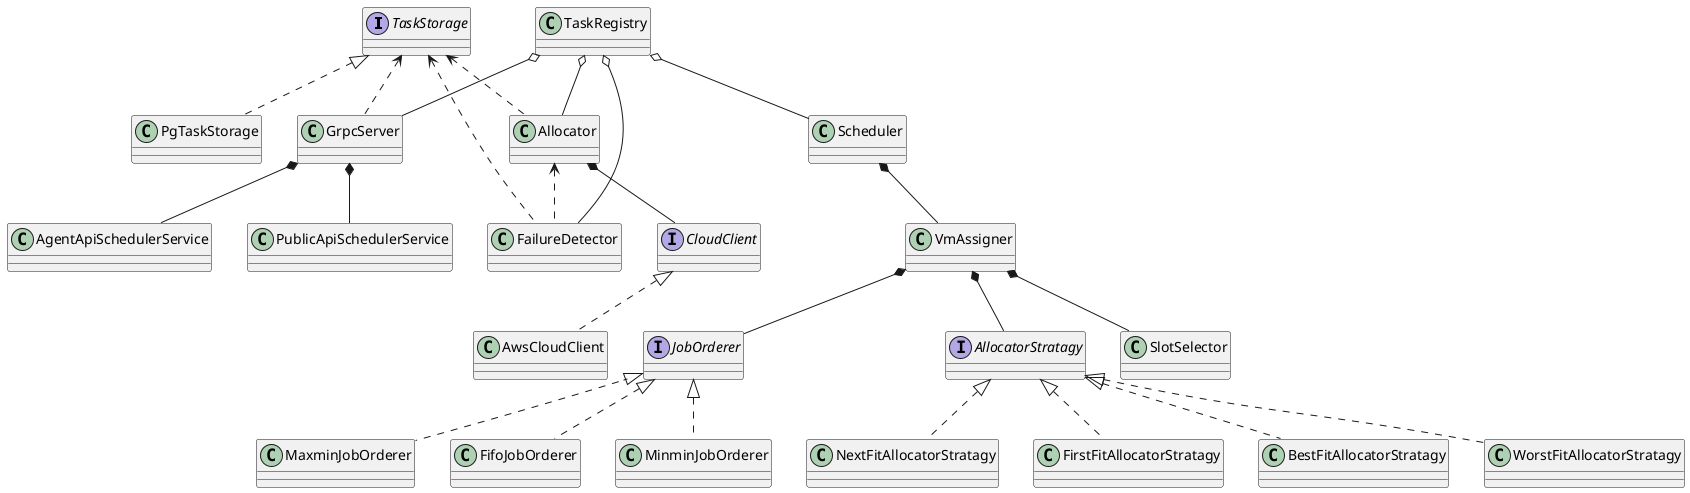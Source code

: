 @startuml

interface TaskStorage
class PgTaskStorage
TaskStorage <|.. PgTaskStorage

class Allocator
interface CloudClient
class AwsCloudClient

Allocator *-- CloudClient
CloudClient <|.. AwsCloudClient
TaskStorage <.. Allocator

class Scheduler
class VmAssigner
interface JobOrderer
class FifoJobOrderer
class MinminJobOrderer
class MaxminJobOrderer
interface AllocatorStratagy
class BestFitAllocatorStratagy
class WorstFitAllocatorStratagy
class NextFitAllocatorStratagy
class FirstFitAllocatorStratagy

Scheduler *-- VmAssigner
VmAssigner *-- JobOrderer
JobOrderer <|.. FifoJobOrderer
JobOrderer <|.. MinminJobOrderer
JobOrderer <|.. MaxminJobOrderer
VmAssigner *-- AllocatorStratagy
AllocatorStratagy <|.. BestFitAllocatorStratagy
AllocatorStratagy <|.. WorstFitAllocatorStratagy
AllocatorStratagy <|.. NextFitAllocatorStratagy
AllocatorStratagy <|.. FirstFitAllocatorStratagy
VmAssigner *-- SlotSelector

class FailureDetector
Allocator <.. FailureDetector
TaskStorage <.. FailureDetector

class GrpcServer
class AgentApiSchedulerService
class PublicApiSchedulerService
TaskStorage <.. GrpcServer
GrpcServer *-- AgentApiSchedulerService
GrpcServer *-- PublicApiSchedulerService

class TaskRegistry
TaskRegistry o-- Allocator
TaskRegistry o-- Scheduler
TaskRegistry o-- FailureDetector
TaskRegistry o-- GrpcServer

@enduml
